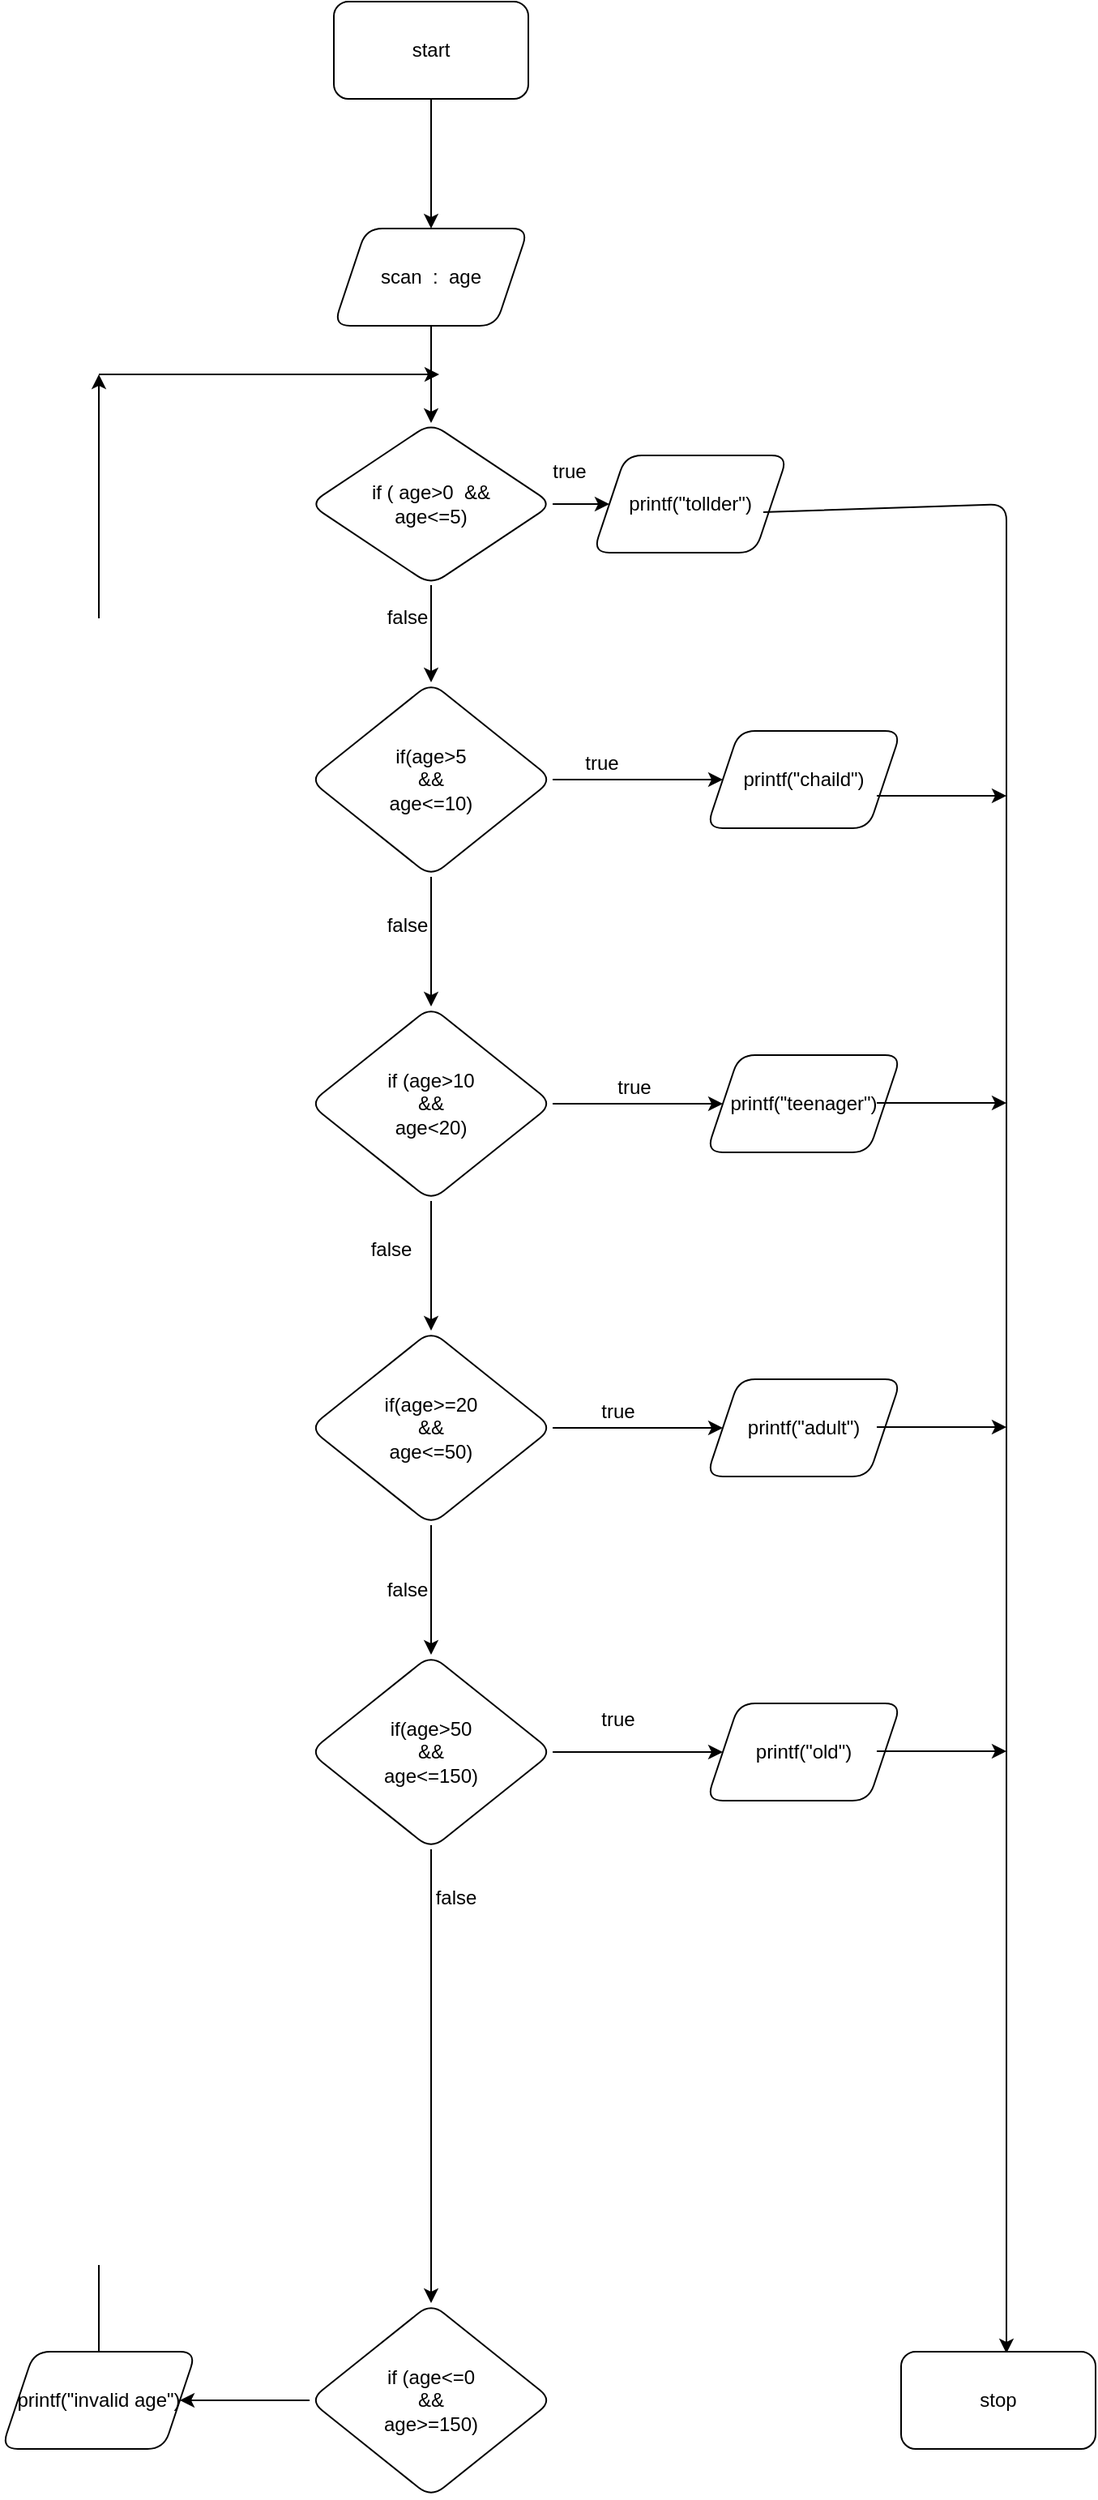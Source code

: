 <mxfile version="13.7.7" type="github">
  <diagram id="kFRTyi1MDRZvBUj16snM" name="stages of age">
    <mxGraphModel dx="723" dy="1510" grid="1" gridSize="10" guides="1" tooltips="1" connect="1" arrows="1" fold="1" page="1" pageScale="1" pageWidth="850" pageHeight="1100" math="0" shadow="0">
      <root>
        <mxCell id="-1mWHFREd10I_c0X0dwA-0" />
        <mxCell id="-1mWHFREd10I_c0X0dwA-1" parent="-1mWHFREd10I_c0X0dwA-0" />
        <mxCell id="-1mWHFREd10I_c0X0dwA-4" value="" style="edgeStyle=orthogonalEdgeStyle;rounded=0;orthogonalLoop=1;jettySize=auto;html=1;" parent="-1mWHFREd10I_c0X0dwA-1" source="-1mWHFREd10I_c0X0dwA-2" target="-1mWHFREd10I_c0X0dwA-3" edge="1">
          <mxGeometry relative="1" as="geometry" />
        </mxCell>
        <mxCell id="-1mWHFREd10I_c0X0dwA-2" value="start" style="rounded=1;whiteSpace=wrap;html=1;" parent="-1mWHFREd10I_c0X0dwA-1" vertex="1">
          <mxGeometry x="305" y="-370" width="120" height="60" as="geometry" />
        </mxCell>
        <mxCell id="-1mWHFREd10I_c0X0dwA-6" value="" style="edgeStyle=orthogonalEdgeStyle;rounded=0;orthogonalLoop=1;jettySize=auto;html=1;" parent="-1mWHFREd10I_c0X0dwA-1" source="-1mWHFREd10I_c0X0dwA-3" target="-1mWHFREd10I_c0X0dwA-5" edge="1">
          <mxGeometry relative="1" as="geometry" />
        </mxCell>
        <mxCell id="-1mWHFREd10I_c0X0dwA-3" value="scan&amp;nbsp; :&amp;nbsp; age" style="shape=parallelogram;perimeter=parallelogramPerimeter;whiteSpace=wrap;html=1;fixedSize=1;rounded=1;" parent="-1mWHFREd10I_c0X0dwA-1" vertex="1">
          <mxGeometry x="305" y="-230" width="120" height="60" as="geometry" />
        </mxCell>
        <mxCell id="-1mWHFREd10I_c0X0dwA-8" value="" style="edgeStyle=orthogonalEdgeStyle;rounded=0;orthogonalLoop=1;jettySize=auto;html=1;" parent="-1mWHFREd10I_c0X0dwA-1" source="-1mWHFREd10I_c0X0dwA-5" target="-1mWHFREd10I_c0X0dwA-7" edge="1">
          <mxGeometry relative="1" as="geometry" />
        </mxCell>
        <mxCell id="-1mWHFREd10I_c0X0dwA-10" value="" style="edgeStyle=orthogonalEdgeStyle;rounded=0;orthogonalLoop=1;jettySize=auto;html=1;" parent="-1mWHFREd10I_c0X0dwA-1" source="-1mWHFREd10I_c0X0dwA-5" target="-1mWHFREd10I_c0X0dwA-9" edge="1">
          <mxGeometry relative="1" as="geometry" />
        </mxCell>
        <mxCell id="-1mWHFREd10I_c0X0dwA-5" value="if ( age&amp;gt;0&amp;nbsp; &amp;amp;&amp;amp;&lt;br&gt;age&amp;lt;=5)" style="rhombus;whiteSpace=wrap;html=1;rounded=1;" parent="-1mWHFREd10I_c0X0dwA-1" vertex="1">
          <mxGeometry x="290" y="-110" width="150" height="100" as="geometry" />
        </mxCell>
        <mxCell id="-1mWHFREd10I_c0X0dwA-7" value="printf(&quot;tollder&quot;)" style="shape=parallelogram;perimeter=parallelogramPerimeter;whiteSpace=wrap;html=1;fixedSize=1;rounded=1;" parent="-1mWHFREd10I_c0X0dwA-1" vertex="1">
          <mxGeometry x="465" y="-90" width="120" height="60" as="geometry" />
        </mxCell>
        <mxCell id="-1mWHFREd10I_c0X0dwA-12" value="" style="edgeStyle=orthogonalEdgeStyle;rounded=0;orthogonalLoop=1;jettySize=auto;html=1;" parent="-1mWHFREd10I_c0X0dwA-1" source="-1mWHFREd10I_c0X0dwA-9" target="-1mWHFREd10I_c0X0dwA-11" edge="1">
          <mxGeometry relative="1" as="geometry" />
        </mxCell>
        <mxCell id="-1mWHFREd10I_c0X0dwA-14" value="" style="edgeStyle=orthogonalEdgeStyle;rounded=0;orthogonalLoop=1;jettySize=auto;html=1;" parent="-1mWHFREd10I_c0X0dwA-1" source="-1mWHFREd10I_c0X0dwA-9" target="-1mWHFREd10I_c0X0dwA-13" edge="1">
          <mxGeometry relative="1" as="geometry" />
        </mxCell>
        <mxCell id="-1mWHFREd10I_c0X0dwA-9" value="if(age&amp;gt;5&lt;br&gt;&amp;amp;&amp;amp;&lt;br&gt;age&amp;lt;=10)" style="rhombus;whiteSpace=wrap;html=1;rounded=1;" parent="-1mWHFREd10I_c0X0dwA-1" vertex="1">
          <mxGeometry x="290" y="50" width="150" height="120" as="geometry" />
        </mxCell>
        <mxCell id="-1mWHFREd10I_c0X0dwA-11" value="printf(&quot;chaild&quot;)" style="shape=parallelogram;perimeter=parallelogramPerimeter;whiteSpace=wrap;html=1;fixedSize=1;rounded=1;" parent="-1mWHFREd10I_c0X0dwA-1" vertex="1">
          <mxGeometry x="535" y="80" width="120" height="60" as="geometry" />
        </mxCell>
        <mxCell id="-1mWHFREd10I_c0X0dwA-16" value="" style="edgeStyle=orthogonalEdgeStyle;rounded=0;orthogonalLoop=1;jettySize=auto;html=1;" parent="-1mWHFREd10I_c0X0dwA-1" source="-1mWHFREd10I_c0X0dwA-13" target="-1mWHFREd10I_c0X0dwA-15" edge="1">
          <mxGeometry relative="1" as="geometry" />
        </mxCell>
        <mxCell id="-1mWHFREd10I_c0X0dwA-18" value="" style="edgeStyle=orthogonalEdgeStyle;rounded=0;orthogonalLoop=1;jettySize=auto;html=1;" parent="-1mWHFREd10I_c0X0dwA-1" source="-1mWHFREd10I_c0X0dwA-13" target="-1mWHFREd10I_c0X0dwA-17" edge="1">
          <mxGeometry relative="1" as="geometry" />
        </mxCell>
        <mxCell id="-1mWHFREd10I_c0X0dwA-13" value="if (age&amp;gt;10&lt;br&gt;&amp;amp;&amp;amp;&lt;br&gt;age&amp;lt;20)" style="rhombus;whiteSpace=wrap;html=1;rounded=1;" parent="-1mWHFREd10I_c0X0dwA-1" vertex="1">
          <mxGeometry x="290" y="250" width="150" height="120" as="geometry" />
        </mxCell>
        <mxCell id="-1mWHFREd10I_c0X0dwA-15" value="printf(&quot;teenager&quot;)" style="shape=parallelogram;perimeter=parallelogramPerimeter;whiteSpace=wrap;html=1;fixedSize=1;rounded=1;" parent="-1mWHFREd10I_c0X0dwA-1" vertex="1">
          <mxGeometry x="535" y="280" width="120" height="60" as="geometry" />
        </mxCell>
        <mxCell id="-1mWHFREd10I_c0X0dwA-20" value="" style="edgeStyle=orthogonalEdgeStyle;rounded=0;orthogonalLoop=1;jettySize=auto;html=1;" parent="-1mWHFREd10I_c0X0dwA-1" source="-1mWHFREd10I_c0X0dwA-17" target="-1mWHFREd10I_c0X0dwA-19" edge="1">
          <mxGeometry relative="1" as="geometry" />
        </mxCell>
        <mxCell id="-1mWHFREd10I_c0X0dwA-22" value="" style="edgeStyle=orthogonalEdgeStyle;rounded=0;orthogonalLoop=1;jettySize=auto;html=1;" parent="-1mWHFREd10I_c0X0dwA-1" source="-1mWHFREd10I_c0X0dwA-17" target="-1mWHFREd10I_c0X0dwA-21" edge="1">
          <mxGeometry relative="1" as="geometry" />
        </mxCell>
        <mxCell id="-1mWHFREd10I_c0X0dwA-17" value="if(age&amp;gt;=20&lt;br&gt;&amp;amp;&amp;amp;&lt;br&gt;age&amp;lt;=50)" style="rhombus;whiteSpace=wrap;html=1;rounded=1;" parent="-1mWHFREd10I_c0X0dwA-1" vertex="1">
          <mxGeometry x="290" y="450" width="150" height="120" as="geometry" />
        </mxCell>
        <mxCell id="-1mWHFREd10I_c0X0dwA-19" value="printf(&quot;adult&quot;)" style="shape=parallelogram;perimeter=parallelogramPerimeter;whiteSpace=wrap;html=1;fixedSize=1;rounded=1;" parent="-1mWHFREd10I_c0X0dwA-1" vertex="1">
          <mxGeometry x="535" y="480" width="120" height="60" as="geometry" />
        </mxCell>
        <mxCell id="-1mWHFREd10I_c0X0dwA-24" value="" style="edgeStyle=orthogonalEdgeStyle;rounded=0;orthogonalLoop=1;jettySize=auto;html=1;" parent="-1mWHFREd10I_c0X0dwA-1" source="-1mWHFREd10I_c0X0dwA-21" target="-1mWHFREd10I_c0X0dwA-23" edge="1">
          <mxGeometry relative="1" as="geometry" />
        </mxCell>
        <mxCell id="-1mWHFREd10I_c0X0dwA-26" value="" style="edgeStyle=orthogonalEdgeStyle;rounded=0;orthogonalLoop=1;jettySize=auto;html=1;entryX=0.5;entryY=0;entryDx=0;entryDy=0;" parent="-1mWHFREd10I_c0X0dwA-1" source="-1mWHFREd10I_c0X0dwA-21" target="-1mWHFREd10I_c0X0dwA-40" edge="1">
          <mxGeometry relative="1" as="geometry">
            <mxPoint x="365" y="960" as="targetPoint" />
          </mxGeometry>
        </mxCell>
        <mxCell id="-1mWHFREd10I_c0X0dwA-21" value="if(age&amp;gt;50&lt;br&gt;&amp;amp;&amp;amp;&lt;br&gt;age&amp;lt;=150)" style="rhombus;whiteSpace=wrap;html=1;rounded=1;" parent="-1mWHFREd10I_c0X0dwA-1" vertex="1">
          <mxGeometry x="290" y="650" width="150" height="120" as="geometry" />
        </mxCell>
        <mxCell id="-1mWHFREd10I_c0X0dwA-23" value="printf(&quot;old&quot;)" style="shape=parallelogram;perimeter=parallelogramPerimeter;whiteSpace=wrap;html=1;fixedSize=1;rounded=1;" parent="-1mWHFREd10I_c0X0dwA-1" vertex="1">
          <mxGeometry x="535" y="680" width="120" height="60" as="geometry" />
        </mxCell>
        <mxCell id="-1mWHFREd10I_c0X0dwA-27" value="&lt;span style=&quot;color: rgba(0 , 0 , 0 , 0) ; font-family: monospace ; font-size: 0px&quot;&gt;fff&lt;/span&gt;" style="text;html=1;align=center;verticalAlign=middle;resizable=0;points=[];autosize=1;" parent="-1mWHFREd10I_c0X0dwA-1" vertex="1">
          <mxGeometry x="330" y="790" width="20" height="20" as="geometry" />
        </mxCell>
        <mxCell id="-1mWHFREd10I_c0X0dwA-28" value="true" style="text;html=1;align=center;verticalAlign=middle;resizable=0;points=[];autosize=1;" parent="-1mWHFREd10I_c0X0dwA-1" vertex="1">
          <mxGeometry x="460" y="680" width="40" height="20" as="geometry" />
        </mxCell>
        <mxCell id="-1mWHFREd10I_c0X0dwA-29" value="true" style="text;html=1;align=center;verticalAlign=middle;resizable=0;points=[];autosize=1;" parent="-1mWHFREd10I_c0X0dwA-1" vertex="1">
          <mxGeometry x="460" y="490" width="40" height="20" as="geometry" />
        </mxCell>
        <mxCell id="-1mWHFREd10I_c0X0dwA-30" value="true" style="text;html=1;align=center;verticalAlign=middle;resizable=0;points=[];autosize=1;" parent="-1mWHFREd10I_c0X0dwA-1" vertex="1">
          <mxGeometry x="470" y="290" width="40" height="20" as="geometry" />
        </mxCell>
        <mxCell id="-1mWHFREd10I_c0X0dwA-31" value="true" style="text;html=1;align=center;verticalAlign=middle;resizable=0;points=[];autosize=1;" parent="-1mWHFREd10I_c0X0dwA-1" vertex="1">
          <mxGeometry x="450" y="90" width="40" height="20" as="geometry" />
        </mxCell>
        <mxCell id="-1mWHFREd10I_c0X0dwA-33" value="false" style="text;html=1;align=center;verticalAlign=middle;resizable=0;points=[];autosize=1;" parent="-1mWHFREd10I_c0X0dwA-1" vertex="1">
          <mxGeometry x="330" y="600" width="40" height="20" as="geometry" />
        </mxCell>
        <mxCell id="-1mWHFREd10I_c0X0dwA-34" value="false" style="text;html=1;align=center;verticalAlign=middle;resizable=0;points=[];autosize=1;" parent="-1mWHFREd10I_c0X0dwA-1" vertex="1">
          <mxGeometry x="320" y="390" width="40" height="20" as="geometry" />
        </mxCell>
        <mxCell id="-1mWHFREd10I_c0X0dwA-35" value="false" style="text;html=1;align=center;verticalAlign=middle;resizable=0;points=[];autosize=1;" parent="-1mWHFREd10I_c0X0dwA-1" vertex="1">
          <mxGeometry x="330" y="190" width="40" height="20" as="geometry" />
        </mxCell>
        <mxCell id="-1mWHFREd10I_c0X0dwA-36" value="false" style="text;html=1;align=center;verticalAlign=middle;resizable=0;points=[];autosize=1;" parent="-1mWHFREd10I_c0X0dwA-1" vertex="1">
          <mxGeometry x="330" width="40" height="20" as="geometry" />
        </mxCell>
        <mxCell id="-1mWHFREd10I_c0X0dwA-37" value="true" style="text;html=1;align=center;verticalAlign=middle;resizable=0;points=[];autosize=1;" parent="-1mWHFREd10I_c0X0dwA-1" vertex="1">
          <mxGeometry x="430" y="-90" width="40" height="20" as="geometry" />
        </mxCell>
        <mxCell id="-1mWHFREd10I_c0X0dwA-43" value="" style="edgeStyle=orthogonalEdgeStyle;rounded=0;orthogonalLoop=1;jettySize=auto;html=1;" parent="-1mWHFREd10I_c0X0dwA-1" source="-1mWHFREd10I_c0X0dwA-40" target="-1mWHFREd10I_c0X0dwA-42" edge="1">
          <mxGeometry relative="1" as="geometry" />
        </mxCell>
        <mxCell id="-1mWHFREd10I_c0X0dwA-40" value="if (age&amp;lt;=0&lt;br&gt;&amp;amp;&amp;amp;&lt;br&gt;age&amp;gt;=150)" style="rhombus;whiteSpace=wrap;html=1;rounded=1;" parent="-1mWHFREd10I_c0X0dwA-1" vertex="1">
          <mxGeometry x="290" y="1050" width="150" height="120" as="geometry" />
        </mxCell>
        <mxCell id="-1mWHFREd10I_c0X0dwA-42" value="printf(&quot;invalid age&quot;)" style="shape=parallelogram;perimeter=parallelogramPerimeter;whiteSpace=wrap;html=1;fixedSize=1;rounded=1;" parent="-1mWHFREd10I_c0X0dwA-1" vertex="1">
          <mxGeometry x="100" y="1080" width="120" height="60" as="geometry" />
        </mxCell>
        <mxCell id="-1mWHFREd10I_c0X0dwA-44" value="" style="endArrow=classic;html=1;" parent="-1mWHFREd10I_c0X0dwA-1" edge="1">
          <mxGeometry width="50" height="50" relative="1" as="geometry">
            <mxPoint x="160" y="1080" as="sourcePoint" />
            <mxPoint x="160" y="-140" as="targetPoint" />
            <Array as="points" />
          </mxGeometry>
        </mxCell>
        <mxCell id="-1mWHFREd10I_c0X0dwA-45" value="" style="endArrow=classic;html=1;" parent="-1mWHFREd10I_c0X0dwA-1" edge="1">
          <mxGeometry width="50" height="50" relative="1" as="geometry">
            <mxPoint x="160" y="-140" as="sourcePoint" />
            <mxPoint x="370" y="-140" as="targetPoint" />
          </mxGeometry>
        </mxCell>
        <mxCell id="-1mWHFREd10I_c0X0dwA-46" value="" style="endArrow=classic;html=1;" parent="-1mWHFREd10I_c0X0dwA-1" edge="1">
          <mxGeometry width="50" height="50" relative="1" as="geometry">
            <mxPoint x="570" y="-55" as="sourcePoint" />
            <mxPoint x="720" y="1081" as="targetPoint" />
            <Array as="points">
              <mxPoint x="720" y="-60" />
            </Array>
          </mxGeometry>
        </mxCell>
        <mxCell id="-1mWHFREd10I_c0X0dwA-48" value="" style="endArrow=classic;html=1;" parent="-1mWHFREd10I_c0X0dwA-1" edge="1">
          <mxGeometry width="50" height="50" relative="1" as="geometry">
            <mxPoint x="640" y="709.5" as="sourcePoint" />
            <mxPoint x="720" y="709.5" as="targetPoint" />
          </mxGeometry>
        </mxCell>
        <mxCell id="-1mWHFREd10I_c0X0dwA-49" value="" style="endArrow=classic;html=1;" parent="-1mWHFREd10I_c0X0dwA-1" edge="1">
          <mxGeometry width="50" height="50" relative="1" as="geometry">
            <mxPoint x="640" y="509.5" as="sourcePoint" />
            <mxPoint x="720" y="509.5" as="targetPoint" />
          </mxGeometry>
        </mxCell>
        <mxCell id="-1mWHFREd10I_c0X0dwA-50" value="" style="endArrow=classic;html=1;" parent="-1mWHFREd10I_c0X0dwA-1" edge="1">
          <mxGeometry width="50" height="50" relative="1" as="geometry">
            <mxPoint x="640" y="120" as="sourcePoint" />
            <mxPoint x="720" y="120" as="targetPoint" />
          </mxGeometry>
        </mxCell>
        <mxCell id="-1mWHFREd10I_c0X0dwA-51" value="" style="endArrow=classic;html=1;" parent="-1mWHFREd10I_c0X0dwA-1" edge="1">
          <mxGeometry width="50" height="50" relative="1" as="geometry">
            <mxPoint x="640" y="309.5" as="sourcePoint" />
            <mxPoint x="720" y="309.5" as="targetPoint" />
          </mxGeometry>
        </mxCell>
        <mxCell id="-1mWHFREd10I_c0X0dwA-52" value="stop" style="rounded=1;whiteSpace=wrap;html=1;" parent="-1mWHFREd10I_c0X0dwA-1" vertex="1">
          <mxGeometry x="655" y="1080" width="120" height="60" as="geometry" />
        </mxCell>
        <mxCell id="eel7kByLTdwRlXj0z6kr-0" value="false" style="text;html=1;align=center;verticalAlign=middle;resizable=0;points=[];autosize=1;" vertex="1" parent="-1mWHFREd10I_c0X0dwA-1">
          <mxGeometry x="360" y="790" width="40" height="20" as="geometry" />
        </mxCell>
      </root>
    </mxGraphModel>
  </diagram>
</mxfile>
